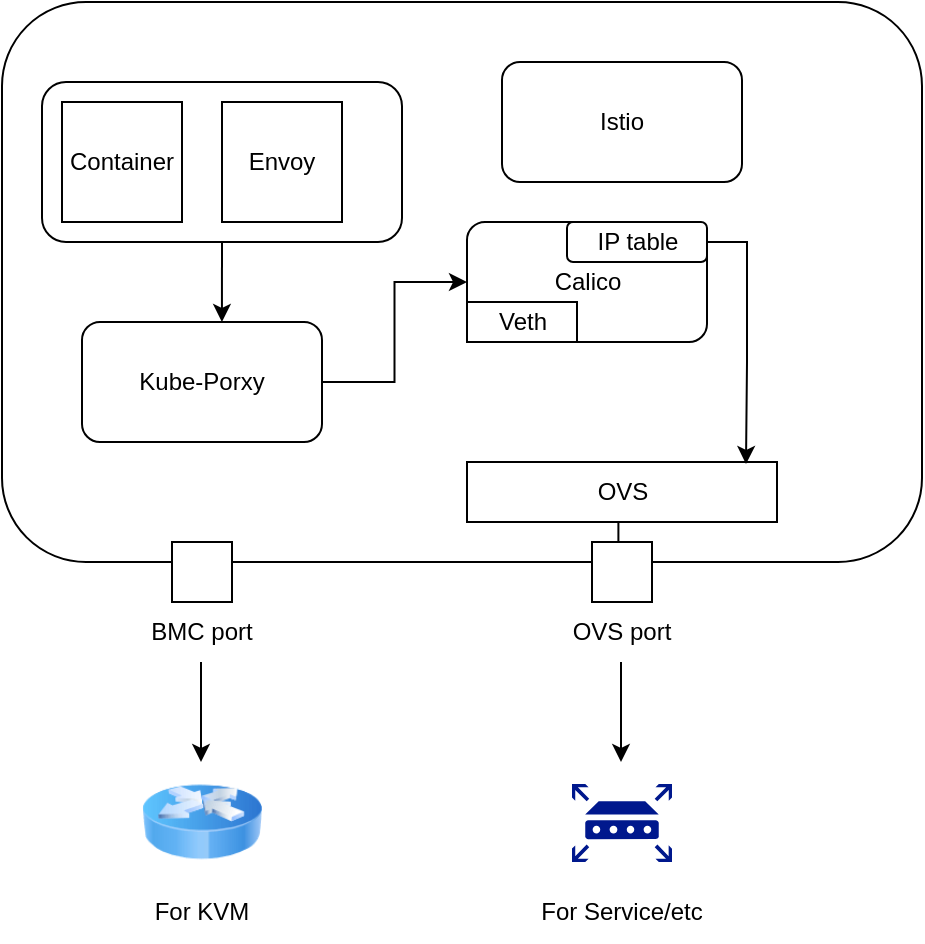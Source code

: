 <mxfile version="24.2.7" type="google">
  <diagram name="Page-1" id="ff3wA5efy0f7OVnv5AdF">
    <mxGraphModel grid="1" page="1" gridSize="10" guides="1" tooltips="1" connect="1" arrows="1" fold="1" pageScale="1" pageWidth="850" pageHeight="1100" math="0" shadow="0">
      <root>
        <mxCell id="0" />
        <mxCell id="1" parent="0" />
        <mxCell id="7wfCk3E3F_SJk9Gf3O5--39" value="" style="group" connectable="0" vertex="1" parent="1">
          <mxGeometry x="180" y="120" width="460" height="470" as="geometry" />
        </mxCell>
        <mxCell id="7wfCk3E3F_SJk9Gf3O5--1" value="" style="rounded=1;whiteSpace=wrap;html=1;" vertex="1" parent="7wfCk3E3F_SJk9Gf3O5--39">
          <mxGeometry width="460" height="280" as="geometry" />
        </mxCell>
        <mxCell id="7wfCk3E3F_SJk9Gf3O5--2" value="" style="rounded=1;whiteSpace=wrap;html=1;" vertex="1" parent="7wfCk3E3F_SJk9Gf3O5--39">
          <mxGeometry x="20" y="40" width="180" height="80" as="geometry" />
        </mxCell>
        <mxCell id="7wfCk3E3F_SJk9Gf3O5--6" value="" style="group" connectable="0" vertex="1" parent="7wfCk3E3F_SJk9Gf3O5--39">
          <mxGeometry x="232.5" y="110" width="120" height="60" as="geometry" />
        </mxCell>
        <mxCell id="7wfCk3E3F_SJk9Gf3O5--3" value="Calico" style="rounded=1;whiteSpace=wrap;html=1;" vertex="1" parent="7wfCk3E3F_SJk9Gf3O5--6">
          <mxGeometry width="120" height="60" as="geometry" />
        </mxCell>
        <mxCell id="7wfCk3E3F_SJk9Gf3O5--4" value="Veth" style="rounded=0;whiteSpace=wrap;html=1;" vertex="1" parent="7wfCk3E3F_SJk9Gf3O5--6">
          <mxGeometry y="40" width="55" height="20" as="geometry" />
        </mxCell>
        <mxCell id="7wfCk3E3F_SJk9Gf3O5--5" value="IP table" style="rounded=1;whiteSpace=wrap;html=1;" vertex="1" parent="7wfCk3E3F_SJk9Gf3O5--6">
          <mxGeometry x="50" width="70" height="20" as="geometry" />
        </mxCell>
        <mxCell id="LTgG4YvBRW--ML5sU-wB-2" style="edgeStyle=orthogonalEdgeStyle;rounded=0;orthogonalLoop=1;jettySize=auto;html=1;exitX=1;exitY=0.5;exitDx=0;exitDy=0;entryX=0;entryY=0.5;entryDx=0;entryDy=0;" edge="1" parent="7wfCk3E3F_SJk9Gf3O5--39" source="7wfCk3E3F_SJk9Gf3O5--7" target="7wfCk3E3F_SJk9Gf3O5--3">
          <mxGeometry relative="1" as="geometry" />
        </mxCell>
        <mxCell id="7wfCk3E3F_SJk9Gf3O5--7" value="Kube-Porxy" style="rounded=1;whiteSpace=wrap;html=1;" vertex="1" parent="7wfCk3E3F_SJk9Gf3O5--39">
          <mxGeometry x="40" y="160" width="120" height="60" as="geometry" />
        </mxCell>
        <mxCell id="7wfCk3E3F_SJk9Gf3O5--8" value="Container" style="rounded=0;whiteSpace=wrap;html=1;" vertex="1" parent="7wfCk3E3F_SJk9Gf3O5--39">
          <mxGeometry x="30" y="50" width="60" height="60" as="geometry" />
        </mxCell>
        <mxCell id="7wfCk3E3F_SJk9Gf3O5--9" value="Envoy" style="rounded=0;whiteSpace=wrap;html=1;" vertex="1" parent="7wfCk3E3F_SJk9Gf3O5--39">
          <mxGeometry x="110" y="50" width="60" height="60" as="geometry" />
        </mxCell>
        <mxCell id="7wfCk3E3F_SJk9Gf3O5--11" value="Istio" style="rounded=1;whiteSpace=wrap;html=1;" vertex="1" parent="7wfCk3E3F_SJk9Gf3O5--39">
          <mxGeometry x="250" y="30" width="120" height="60" as="geometry" />
        </mxCell>
        <mxCell id="7wfCk3E3F_SJk9Gf3O5--15" value="OVS" style="rounded=0;whiteSpace=wrap;html=1;" vertex="1" parent="7wfCk3E3F_SJk9Gf3O5--39">
          <mxGeometry x="232.5" y="230" width="155" height="30" as="geometry" />
        </mxCell>
        <mxCell id="7wfCk3E3F_SJk9Gf3O5--18" style="edgeStyle=orthogonalEdgeStyle;rounded=0;orthogonalLoop=1;jettySize=auto;html=1;exitX=1;exitY=0.5;exitDx=0;exitDy=0;entryX=0.9;entryY=0.033;entryDx=0;entryDy=0;entryPerimeter=0;" edge="1" parent="7wfCk3E3F_SJk9Gf3O5--39" source="7wfCk3E3F_SJk9Gf3O5--5" target="7wfCk3E3F_SJk9Gf3O5--15">
          <mxGeometry relative="1" as="geometry" />
        </mxCell>
        <mxCell id="7wfCk3E3F_SJk9Gf3O5--19" style="edgeStyle=orthogonalEdgeStyle;rounded=0;orthogonalLoop=1;jettySize=auto;html=1;exitX=0.5;exitY=1;exitDx=0;exitDy=0;entryX=0.67;entryY=0.996;entryDx=0;entryDy=0;entryPerimeter=0;" edge="1" parent="7wfCk3E3F_SJk9Gf3O5--39" source="7wfCk3E3F_SJk9Gf3O5--15" target="7wfCk3E3F_SJk9Gf3O5--1">
          <mxGeometry relative="1" as="geometry" />
        </mxCell>
        <mxCell id="7wfCk3E3F_SJk9Gf3O5--23" value="" style="rounded=0;whiteSpace=wrap;html=1;" vertex="1" parent="7wfCk3E3F_SJk9Gf3O5--39">
          <mxGeometry x="295" y="270" width="30" height="30" as="geometry" />
        </mxCell>
        <mxCell id="7wfCk3E3F_SJk9Gf3O5--24" value="" style="rounded=0;whiteSpace=wrap;html=1;" vertex="1" parent="7wfCk3E3F_SJk9Gf3O5--39">
          <mxGeometry x="85" y="270" width="30" height="30" as="geometry" />
        </mxCell>
        <mxCell id="7wfCk3E3F_SJk9Gf3O5--27" value="" style="image;html=1;image=img/lib/clip_art/networking/Router_Icon_128x128.png" vertex="1" parent="7wfCk3E3F_SJk9Gf3O5--39">
          <mxGeometry x="70" y="380" width="60" height="60" as="geometry" />
        </mxCell>
        <mxCell id="7wfCk3E3F_SJk9Gf3O5--28" value="" style="sketch=0;aspect=fixed;pointerEvents=1;shadow=0;dashed=0;html=1;strokeColor=none;labelPosition=center;verticalLabelPosition=bottom;verticalAlign=top;align=center;fillColor=#00188D;shape=mxgraph.mscae.enterprise.router" vertex="1" parent="7wfCk3E3F_SJk9Gf3O5--39">
          <mxGeometry x="285" y="391" width="50" height="39" as="geometry" />
        </mxCell>
        <mxCell id="7wfCk3E3F_SJk9Gf3O5--29" value="" style="endArrow=classic;html=1;rounded=0;entryX=0.5;entryY=0;entryDx=0;entryDy=0;" edge="1" parent="7wfCk3E3F_SJk9Gf3O5--39">
          <mxGeometry width="50" height="50" relative="1" as="geometry">
            <mxPoint x="99.5" y="330" as="sourcePoint" />
            <mxPoint x="99.5" y="380" as="targetPoint" />
          </mxGeometry>
        </mxCell>
        <mxCell id="7wfCk3E3F_SJk9Gf3O5--30" value="" style="endArrow=classic;html=1;rounded=0;entryX=0.5;entryY=0;entryDx=0;entryDy=0;" edge="1" parent="7wfCk3E3F_SJk9Gf3O5--39">
          <mxGeometry width="50" height="50" relative="1" as="geometry">
            <mxPoint x="309.5" y="330" as="sourcePoint" />
            <mxPoint x="309.5" y="380" as="targetPoint" />
          </mxGeometry>
        </mxCell>
        <mxCell id="7wfCk3E3F_SJk9Gf3O5--31" value="For KVM" style="text;html=1;align=center;verticalAlign=middle;whiteSpace=wrap;rounded=0;" vertex="1" parent="7wfCk3E3F_SJk9Gf3O5--39">
          <mxGeometry x="70" y="440" width="60" height="30" as="geometry" />
        </mxCell>
        <mxCell id="7wfCk3E3F_SJk9Gf3O5--34" value="For Service/etc" style="text;html=1;align=center;verticalAlign=middle;whiteSpace=wrap;rounded=0;" vertex="1" parent="7wfCk3E3F_SJk9Gf3O5--39">
          <mxGeometry x="265" y="440" width="90" height="30" as="geometry" />
        </mxCell>
        <mxCell id="7wfCk3E3F_SJk9Gf3O5--35" value="BMC port" style="text;html=1;align=center;verticalAlign=middle;whiteSpace=wrap;rounded=0;" vertex="1" parent="7wfCk3E3F_SJk9Gf3O5--39">
          <mxGeometry x="70" y="300" width="60" height="30" as="geometry" />
        </mxCell>
        <mxCell id="7wfCk3E3F_SJk9Gf3O5--38" value="OVS port" style="text;html=1;align=center;verticalAlign=middle;whiteSpace=wrap;rounded=0;" vertex="1" parent="7wfCk3E3F_SJk9Gf3O5--39">
          <mxGeometry x="280" y="300" width="60" height="30" as="geometry" />
        </mxCell>
        <mxCell id="LTgG4YvBRW--ML5sU-wB-1" style="edgeStyle=orthogonalEdgeStyle;rounded=0;orthogonalLoop=1;jettySize=auto;html=1;exitX=0.5;exitY=1;exitDx=0;exitDy=0;entryX=0.583;entryY=0;entryDx=0;entryDy=0;entryPerimeter=0;" edge="1" parent="7wfCk3E3F_SJk9Gf3O5--39" source="7wfCk3E3F_SJk9Gf3O5--2" target="7wfCk3E3F_SJk9Gf3O5--7">
          <mxGeometry relative="1" as="geometry" />
        </mxCell>
      </root>
    </mxGraphModel>
  </diagram>
</mxfile>
